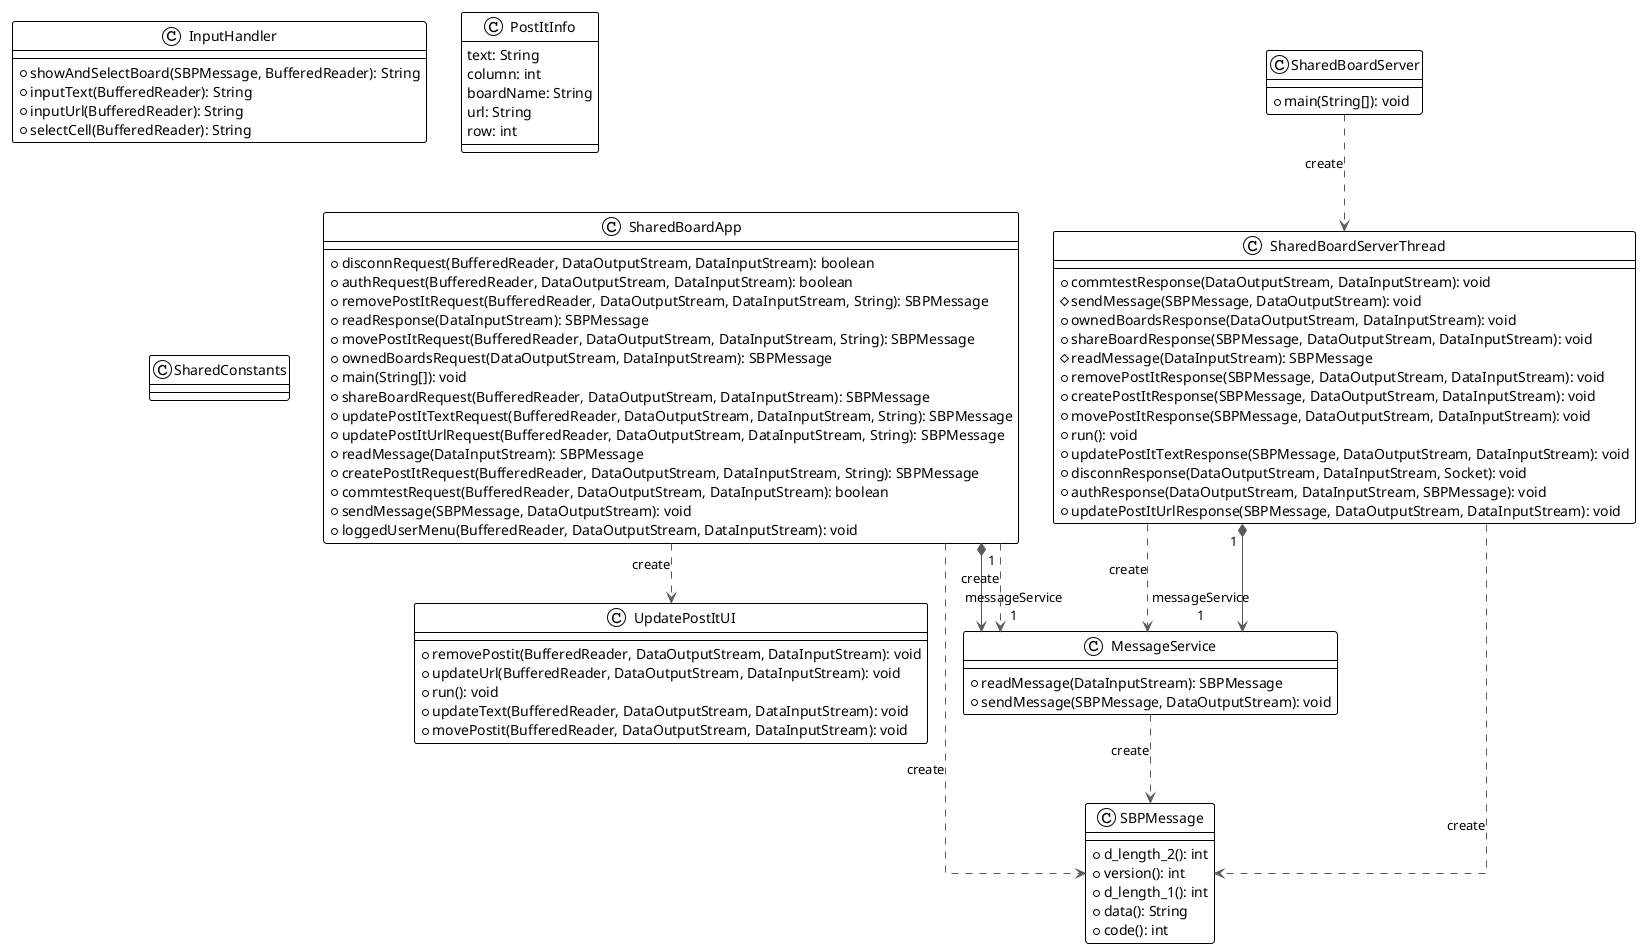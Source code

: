 @startuml

!theme plain
top to bottom direction
skinparam linetype ortho

class InputHandler {
  + showAndSelectBoard(SBPMessage, BufferedReader): String
  + inputText(BufferedReader): String
  + inputUrl(BufferedReader): String
  + selectCell(BufferedReader): String
}
class MessageService {
  + readMessage(DataInputStream): SBPMessage
  + sendMessage(SBPMessage, DataOutputStream): void
}
class PostItInfo {
   text: String
   column: int
   boardName: String
   url: String
   row: int
}
class SBPMessage {
  + d_length_2(): int
  + version(): int
  + d_length_1(): int
  + data(): String
  + code(): int
}
class SharedBoardApp {
  + disconnRequest(BufferedReader, DataOutputStream, DataInputStream): boolean
  + authRequest(BufferedReader, DataOutputStream, DataInputStream): boolean
  + removePostItRequest(BufferedReader, DataOutputStream, DataInputStream, String): SBPMessage
  + readResponse(DataInputStream): SBPMessage
  + movePostItRequest(BufferedReader, DataOutputStream, DataInputStream, String): SBPMessage
  + ownedBoardsRequest(DataOutputStream, DataInputStream): SBPMessage
  + main(String[]): void
  + shareBoardRequest(BufferedReader, DataOutputStream, DataInputStream): SBPMessage
  + updatePostItTextRequest(BufferedReader, DataOutputStream, DataInputStream, String): SBPMessage
  + updatePostItUrlRequest(BufferedReader, DataOutputStream, DataInputStream, String): SBPMessage
  + readMessage(DataInputStream): SBPMessage
  + createPostItRequest(BufferedReader, DataOutputStream, DataInputStream, String): SBPMessage
  + commtestRequest(BufferedReader, DataOutputStream, DataInputStream): boolean
  + sendMessage(SBPMessage, DataOutputStream): void
  + loggedUserMenu(BufferedReader, DataOutputStream, DataInputStream): void
}
class SharedBoardServer {
  + main(String[]): void
}
class SharedBoardServerThread {
  + commtestResponse(DataOutputStream, DataInputStream): void
  # sendMessage(SBPMessage, DataOutputStream): void
  + ownedBoardsResponse(DataOutputStream, DataInputStream): void
  + shareBoardResponse(SBPMessage, DataOutputStream, DataInputStream): void
  # readMessage(DataInputStream): SBPMessage
  + removePostItResponse(SBPMessage, DataOutputStream, DataInputStream): void
  + createPostItResponse(SBPMessage, DataOutputStream, DataInputStream): void
  + movePostItResponse(SBPMessage, DataOutputStream, DataInputStream): void
  + run(): void
  + updatePostItTextResponse(SBPMessage, DataOutputStream, DataInputStream): void
  + disconnResponse(DataOutputStream, DataInputStream, Socket): void
  + authResponse(DataOutputStream, DataInputStream, SBPMessage): void
  + updatePostItUrlResponse(SBPMessage, DataOutputStream, DataInputStream): void
}
class SharedConstants
class UpdatePostItUI {
  + removePostit(BufferedReader, DataOutputStream, DataInputStream): void
  + updateUrl(BufferedReader, DataOutputStream, DataInputStream): void
  + run(): void
  + updateText(BufferedReader, DataOutputStream, DataInputStream): void
  + movePostit(BufferedReader, DataOutputStream, DataInputStream): void
}

MessageService           -[#595959,dashed]->  SBPMessage              : "«create»"
SharedBoardApp          "1" *-[#595959,plain]-> "messageService\n1" MessageService          
SharedBoardApp           -[#595959,dashed]->  MessageService          : "«create»"
SharedBoardApp           -[#595959,dashed]->  SBPMessage              : "«create»"
SharedBoardApp           -[#595959,dashed]->  UpdatePostItUI          : "«create»"
SharedBoardServer        -[#595959,dashed]->  SharedBoardServerThread : "«create»"
SharedBoardServerThread  -[#595959,dashed]->  MessageService          : "«create»"
SharedBoardServerThread "1" *-[#595959,plain]-> "messageService\n1" MessageService          
SharedBoardServerThread  -[#595959,dashed]->  SBPMessage              : "«create»"
@enduml
